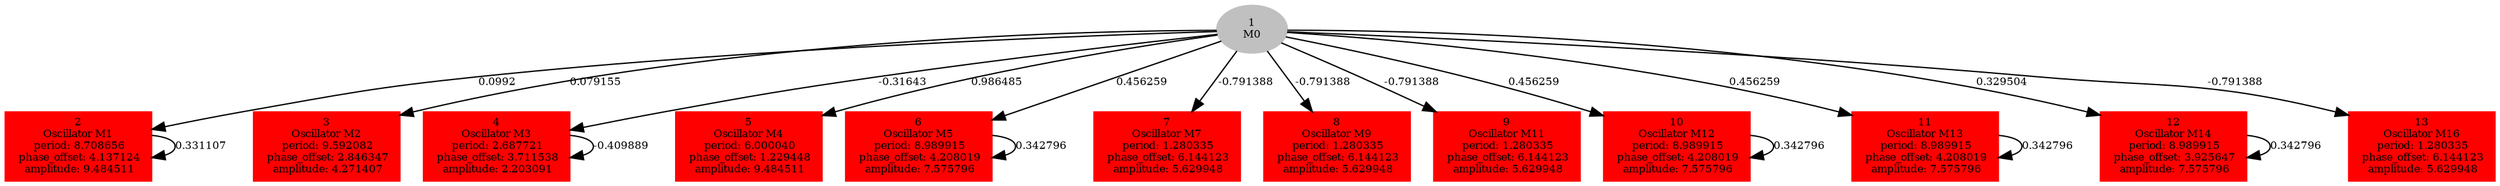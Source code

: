  digraph g{ forcelabels=true;
1[label=<1<BR/>M0>,color="grey",style=filled,fontsize=8];
2 [label=<2<BR />Oscillator M1<BR /> period: 8.708656<BR /> phase_offset: 4.137124<BR /> amplitude: 9.484511>, shape=box,color=red,style=filled,fontsize=8];3 [label=<3<BR />Oscillator M2<BR /> period: 9.592082<BR /> phase_offset: 2.846347<BR /> amplitude: 4.271407>, shape=box,color=red,style=filled,fontsize=8];4 [label=<4<BR />Oscillator M3<BR /> period: 2.687721<BR /> phase_offset: 3.711538<BR /> amplitude: 2.203091>, shape=box,color=red,style=filled,fontsize=8];5 [label=<5<BR />Oscillator M4<BR /> period: 6.000040<BR /> phase_offset: 1.229448<BR /> amplitude: 9.484511>, shape=box,color=red,style=filled,fontsize=8];6 [label=<6<BR />Oscillator M5<BR /> period: 8.989915<BR /> phase_offset: 4.208019<BR /> amplitude: 7.575796>, shape=box,color=red,style=filled,fontsize=8];7 [label=<7<BR />Oscillator M7<BR /> period: 1.280335<BR /> phase_offset: 6.144123<BR /> amplitude: 5.629948>, shape=box,color=red,style=filled,fontsize=8];8 [label=<8<BR />Oscillator M9<BR /> period: 1.280335<BR /> phase_offset: 6.144123<BR /> amplitude: 5.629948>, shape=box,color=red,style=filled,fontsize=8];9 [label=<9<BR />Oscillator M11<BR /> period: 1.280335<BR /> phase_offset: 6.144123<BR /> amplitude: 5.629948>, shape=box,color=red,style=filled,fontsize=8];10 [label=<10<BR />Oscillator M12<BR /> period: 8.989915<BR /> phase_offset: 4.208019<BR /> amplitude: 7.575796>, shape=box,color=red,style=filled,fontsize=8];11 [label=<11<BR />Oscillator M13<BR /> period: 8.989915<BR /> phase_offset: 4.208019<BR /> amplitude: 7.575796>, shape=box,color=red,style=filled,fontsize=8];12 [label=<12<BR />Oscillator M14<BR /> period: 8.989915<BR /> phase_offset: 3.925647<BR /> amplitude: 7.575796>, shape=box,color=red,style=filled,fontsize=8];13 [label=<13<BR />Oscillator M16<BR /> period: 1.280335<BR /> phase_offset: 6.144123<BR /> amplitude: 5.629948>, shape=box,color=red,style=filled,fontsize=8];1 -> 2[label="0.0992 ",fontsize="8"];
1 -> 3[label="0.079155 ",fontsize="8"];
1 -> 4[label="-0.31643 ",fontsize="8"];
1 -> 5[label="0.986485 ",fontsize="8"];
1 -> 6[label="0.456259 ",fontsize="8"];
1 -> 7[label="-0.791388 ",fontsize="8"];
1 -> 8[label="-0.791388 ",fontsize="8"];
1 -> 9[label="-0.791388 ",fontsize="8"];
1 -> 10[label="0.456259 ",fontsize="8"];
1 -> 11[label="0.456259 ",fontsize="8"];
1 -> 12[label="0.329504 ",fontsize="8"];
1 -> 13[label="-0.791388 ",fontsize="8"];
2 -> 2[label="0.331107 ",fontsize="8"];
4 -> 4[label="-0.409889 ",fontsize="8"];
6 -> 6[label="0.342796 ",fontsize="8"];
10 -> 10[label="0.342796 ",fontsize="8"];
11 -> 11[label="0.342796 ",fontsize="8"];
12 -> 12[label="0.342796 ",fontsize="8"];
 }
